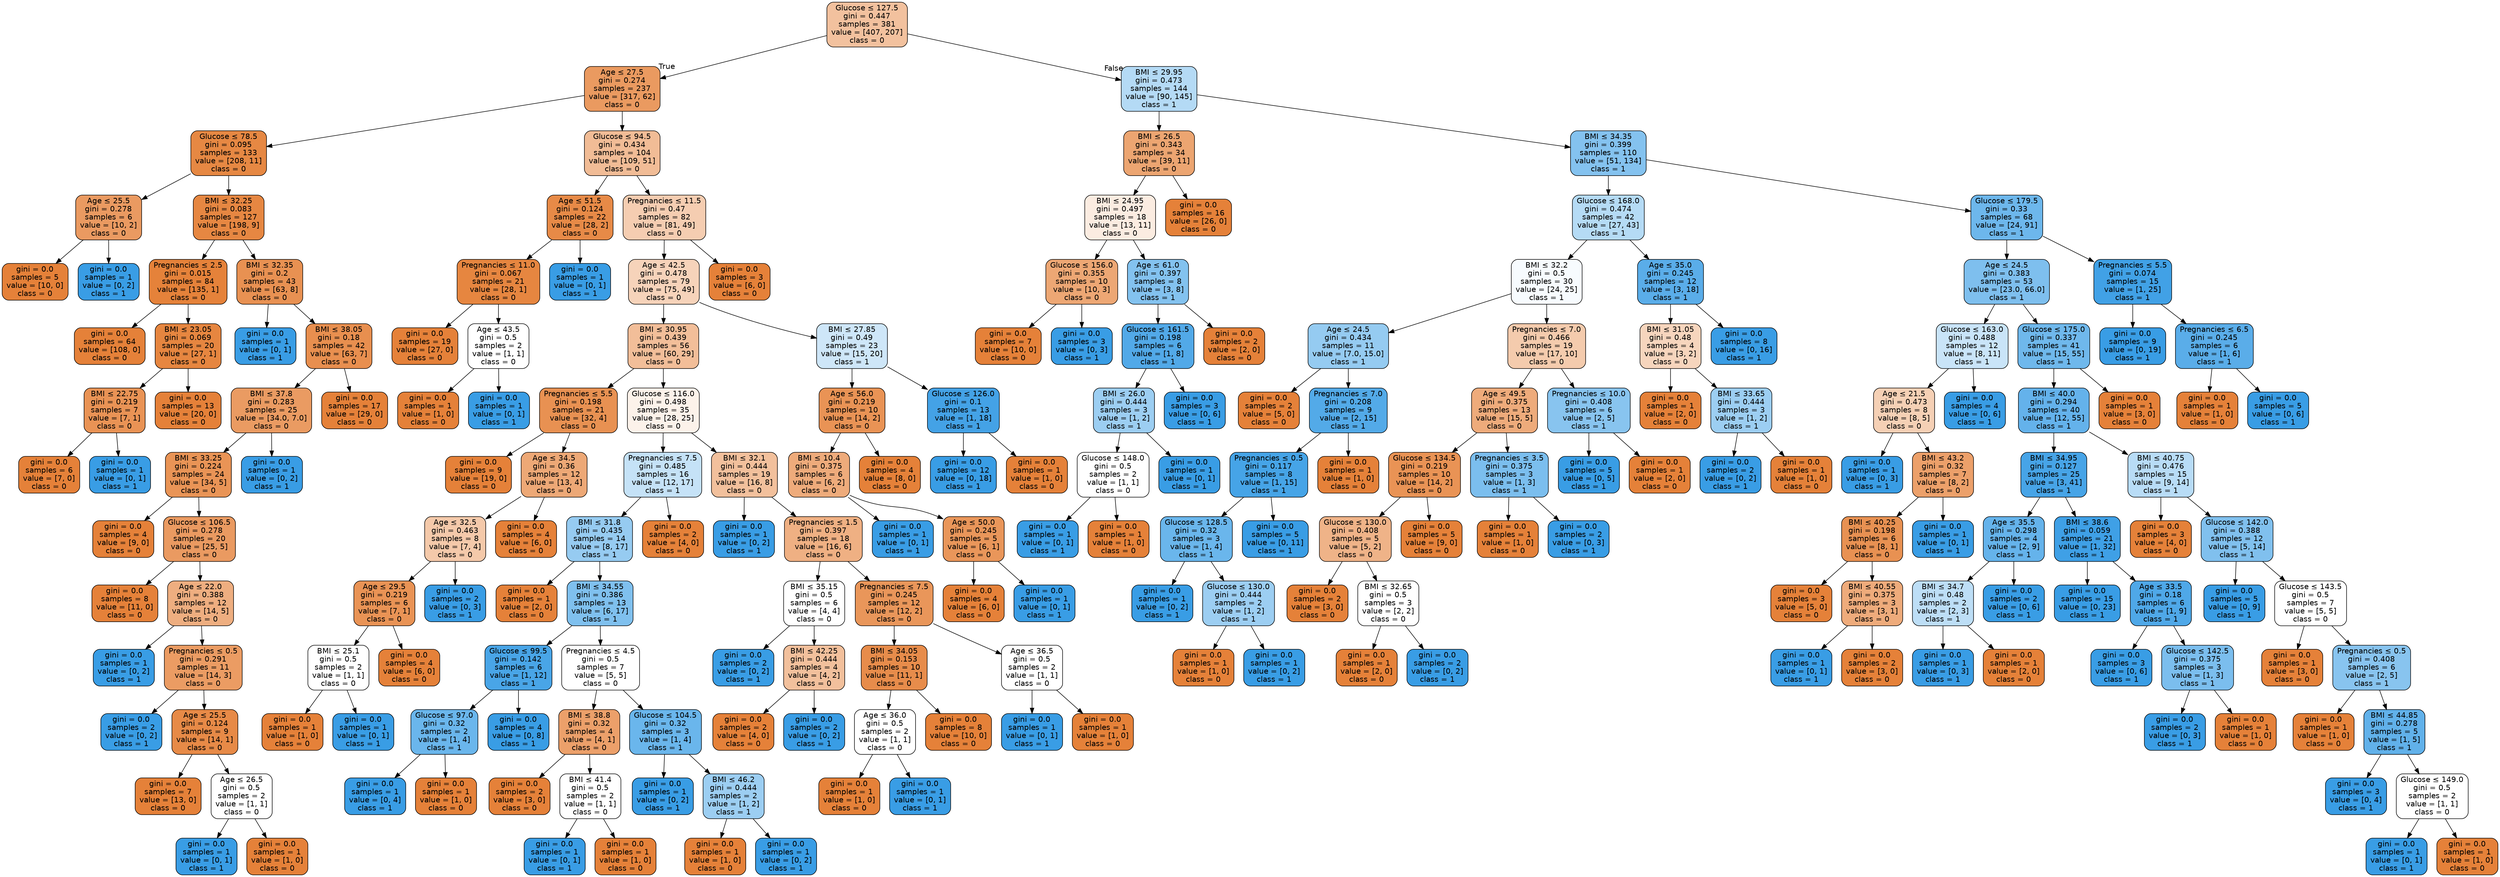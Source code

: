 digraph Tree {
node [shape=box, style="filled, rounded", color="black", fontname="helvetica"] ;
edge [fontname="helvetica"] ;
0 [label=<Glucose &le; 127.5<br/>gini = 0.447<br/>samples = 381<br/>value = [407, 207]<br/>class = 0>, fillcolor="#f2c19e"] ;
1 [label=<Age &le; 27.5<br/>gini = 0.274<br/>samples = 237<br/>value = [317, 62]<br/>class = 0>, fillcolor="#ea9a60"] ;
0 -> 1 [labeldistance=2.5, labelangle=45, headlabel="True"] ;
2 [label=<Glucose &le; 78.5<br/>gini = 0.095<br/>samples = 133<br/>value = [208, 11]<br/>class = 0>, fillcolor="#e68843"] ;
1 -> 2 ;
3 [label=<Age &le; 25.5<br/>gini = 0.278<br/>samples = 6<br/>value = [10, 2]<br/>class = 0>, fillcolor="#ea9a61"] ;
2 -> 3 ;
4 [label=<gini = 0.0<br/>samples = 5<br/>value = [10, 0]<br/>class = 0>, fillcolor="#e58139"] ;
3 -> 4 ;
5 [label=<gini = 0.0<br/>samples = 1<br/>value = [0, 2]<br/>class = 1>, fillcolor="#399de5"] ;
3 -> 5 ;
6 [label=<BMI &le; 32.25<br/>gini = 0.083<br/>samples = 127<br/>value = [198, 9]<br/>class = 0>, fillcolor="#e68742"] ;
2 -> 6 ;
7 [label=<Pregnancies &le; 2.5<br/>gini = 0.015<br/>samples = 84<br/>value = [135, 1]<br/>class = 0>, fillcolor="#e5823a"] ;
6 -> 7 ;
8 [label=<gini = 0.0<br/>samples = 64<br/>value = [108, 0]<br/>class = 0>, fillcolor="#e58139"] ;
7 -> 8 ;
9 [label=<BMI &le; 23.05<br/>gini = 0.069<br/>samples = 20<br/>value = [27, 1]<br/>class = 0>, fillcolor="#e68640"] ;
7 -> 9 ;
10 [label=<BMI &le; 22.75<br/>gini = 0.219<br/>samples = 7<br/>value = [7, 1]<br/>class = 0>, fillcolor="#e99355"] ;
9 -> 10 ;
11 [label=<gini = 0.0<br/>samples = 6<br/>value = [7, 0]<br/>class = 0>, fillcolor="#e58139"] ;
10 -> 11 ;
12 [label=<gini = 0.0<br/>samples = 1<br/>value = [0, 1]<br/>class = 1>, fillcolor="#399de5"] ;
10 -> 12 ;
13 [label=<gini = 0.0<br/>samples = 13<br/>value = [20, 0]<br/>class = 0>, fillcolor="#e58139"] ;
9 -> 13 ;
14 [label=<BMI &le; 32.35<br/>gini = 0.2<br/>samples = 43<br/>value = [63, 8]<br/>class = 0>, fillcolor="#e89152"] ;
6 -> 14 ;
15 [label=<gini = 0.0<br/>samples = 1<br/>value = [0, 1]<br/>class = 1>, fillcolor="#399de5"] ;
14 -> 15 ;
16 [label=<BMI &le; 38.05<br/>gini = 0.18<br/>samples = 42<br/>value = [63, 7]<br/>class = 0>, fillcolor="#e88f4f"] ;
14 -> 16 ;
17 [label=<BMI &le; 37.8<br/>gini = 0.283<br/>samples = 25<br/>value = [34.0, 7.0]<br/>class = 0>, fillcolor="#ea9b62"] ;
16 -> 17 ;
18 [label=<BMI &le; 33.25<br/>gini = 0.224<br/>samples = 24<br/>value = [34, 5]<br/>class = 0>, fillcolor="#e99456"] ;
17 -> 18 ;
19 [label=<gini = 0.0<br/>samples = 4<br/>value = [9, 0]<br/>class = 0>, fillcolor="#e58139"] ;
18 -> 19 ;
20 [label=<Glucose &le; 106.5<br/>gini = 0.278<br/>samples = 20<br/>value = [25, 5]<br/>class = 0>, fillcolor="#ea9a61"] ;
18 -> 20 ;
21 [label=<gini = 0.0<br/>samples = 8<br/>value = [11, 0]<br/>class = 0>, fillcolor="#e58139"] ;
20 -> 21 ;
22 [label=<Age &le; 22.0<br/>gini = 0.388<br/>samples = 12<br/>value = [14, 5]<br/>class = 0>, fillcolor="#eeae80"] ;
20 -> 22 ;
23 [label=<gini = 0.0<br/>samples = 1<br/>value = [0, 2]<br/>class = 1>, fillcolor="#399de5"] ;
22 -> 23 ;
24 [label=<Pregnancies &le; 0.5<br/>gini = 0.291<br/>samples = 11<br/>value = [14, 3]<br/>class = 0>, fillcolor="#eb9c63"] ;
22 -> 24 ;
25 [label=<gini = 0.0<br/>samples = 2<br/>value = [0, 2]<br/>class = 1>, fillcolor="#399de5"] ;
24 -> 25 ;
26 [label=<Age &le; 25.5<br/>gini = 0.124<br/>samples = 9<br/>value = [14, 1]<br/>class = 0>, fillcolor="#e78a47"] ;
24 -> 26 ;
27 [label=<gini = 0.0<br/>samples = 7<br/>value = [13, 0]<br/>class = 0>, fillcolor="#e58139"] ;
26 -> 27 ;
28 [label=<Age &le; 26.5<br/>gini = 0.5<br/>samples = 2<br/>value = [1, 1]<br/>class = 0>, fillcolor="#ffffff"] ;
26 -> 28 ;
29 [label=<gini = 0.0<br/>samples = 1<br/>value = [0, 1]<br/>class = 1>, fillcolor="#399de5"] ;
28 -> 29 ;
30 [label=<gini = 0.0<br/>samples = 1<br/>value = [1, 0]<br/>class = 0>, fillcolor="#e58139"] ;
28 -> 30 ;
31 [label=<gini = 0.0<br/>samples = 1<br/>value = [0, 2]<br/>class = 1>, fillcolor="#399de5"] ;
17 -> 31 ;
32 [label=<gini = 0.0<br/>samples = 17<br/>value = [29, 0]<br/>class = 0>, fillcolor="#e58139"] ;
16 -> 32 ;
33 [label=<Glucose &le; 94.5<br/>gini = 0.434<br/>samples = 104<br/>value = [109, 51]<br/>class = 0>, fillcolor="#f1bc96"] ;
1 -> 33 ;
34 [label=<Age &le; 51.5<br/>gini = 0.124<br/>samples = 22<br/>value = [28, 2]<br/>class = 0>, fillcolor="#e78a47"] ;
33 -> 34 ;
35 [label=<Pregnancies &le; 11.0<br/>gini = 0.067<br/>samples = 21<br/>value = [28, 1]<br/>class = 0>, fillcolor="#e68640"] ;
34 -> 35 ;
36 [label=<gini = 0.0<br/>samples = 19<br/>value = [27, 0]<br/>class = 0>, fillcolor="#e58139"] ;
35 -> 36 ;
37 [label=<Age &le; 43.5<br/>gini = 0.5<br/>samples = 2<br/>value = [1, 1]<br/>class = 0>, fillcolor="#ffffff"] ;
35 -> 37 ;
38 [label=<gini = 0.0<br/>samples = 1<br/>value = [1, 0]<br/>class = 0>, fillcolor="#e58139"] ;
37 -> 38 ;
39 [label=<gini = 0.0<br/>samples = 1<br/>value = [0, 1]<br/>class = 1>, fillcolor="#399de5"] ;
37 -> 39 ;
40 [label=<gini = 0.0<br/>samples = 1<br/>value = [0, 1]<br/>class = 1>, fillcolor="#399de5"] ;
34 -> 40 ;
41 [label=<Pregnancies &le; 11.5<br/>gini = 0.47<br/>samples = 82<br/>value = [81, 49]<br/>class = 0>, fillcolor="#f5cdb1"] ;
33 -> 41 ;
42 [label=<Age &le; 42.5<br/>gini = 0.478<br/>samples = 79<br/>value = [75, 49]<br/>class = 0>, fillcolor="#f6d3ba"] ;
41 -> 42 ;
43 [label=<BMI &le; 30.95<br/>gini = 0.439<br/>samples = 56<br/>value = [60, 29]<br/>class = 0>, fillcolor="#f2be99"] ;
42 -> 43 ;
44 [label=<Pregnancies &le; 5.5<br/>gini = 0.198<br/>samples = 21<br/>value = [32, 4]<br/>class = 0>, fillcolor="#e89152"] ;
43 -> 44 ;
45 [label=<gini = 0.0<br/>samples = 9<br/>value = [19, 0]<br/>class = 0>, fillcolor="#e58139"] ;
44 -> 45 ;
46 [label=<Age &le; 34.5<br/>gini = 0.36<br/>samples = 12<br/>value = [13, 4]<br/>class = 0>, fillcolor="#eda876"] ;
44 -> 46 ;
47 [label=<Age &le; 32.5<br/>gini = 0.463<br/>samples = 8<br/>value = [7, 4]<br/>class = 0>, fillcolor="#f4c9aa"] ;
46 -> 47 ;
48 [label=<Age &le; 29.5<br/>gini = 0.219<br/>samples = 6<br/>value = [7, 1]<br/>class = 0>, fillcolor="#e99355"] ;
47 -> 48 ;
49 [label=<BMI &le; 25.1<br/>gini = 0.5<br/>samples = 2<br/>value = [1, 1]<br/>class = 0>, fillcolor="#ffffff"] ;
48 -> 49 ;
50 [label=<gini = 0.0<br/>samples = 1<br/>value = [1, 0]<br/>class = 0>, fillcolor="#e58139"] ;
49 -> 50 ;
51 [label=<gini = 0.0<br/>samples = 1<br/>value = [0, 1]<br/>class = 1>, fillcolor="#399de5"] ;
49 -> 51 ;
52 [label=<gini = 0.0<br/>samples = 4<br/>value = [6, 0]<br/>class = 0>, fillcolor="#e58139"] ;
48 -> 52 ;
53 [label=<gini = 0.0<br/>samples = 2<br/>value = [0, 3]<br/>class = 1>, fillcolor="#399de5"] ;
47 -> 53 ;
54 [label=<gini = 0.0<br/>samples = 4<br/>value = [6, 0]<br/>class = 0>, fillcolor="#e58139"] ;
46 -> 54 ;
55 [label=<Glucose &le; 116.0<br/>gini = 0.498<br/>samples = 35<br/>value = [28, 25]<br/>class = 0>, fillcolor="#fcf2ea"] ;
43 -> 55 ;
56 [label=<Pregnancies &le; 7.5<br/>gini = 0.485<br/>samples = 16<br/>value = [12, 17]<br/>class = 1>, fillcolor="#c5e2f7"] ;
55 -> 56 ;
57 [label=<BMI &le; 31.8<br/>gini = 0.435<br/>samples = 14<br/>value = [8, 17]<br/>class = 1>, fillcolor="#96cbf1"] ;
56 -> 57 ;
58 [label=<gini = 0.0<br/>samples = 1<br/>value = [2, 0]<br/>class = 0>, fillcolor="#e58139"] ;
57 -> 58 ;
59 [label=<BMI &le; 34.55<br/>gini = 0.386<br/>samples = 13<br/>value = [6, 17]<br/>class = 1>, fillcolor="#7fc0ee"] ;
57 -> 59 ;
60 [label=<Glucose &le; 99.5<br/>gini = 0.142<br/>samples = 6<br/>value = [1, 12]<br/>class = 1>, fillcolor="#49a5e7"] ;
59 -> 60 ;
61 [label=<Glucose &le; 97.0<br/>gini = 0.32<br/>samples = 2<br/>value = [1, 4]<br/>class = 1>, fillcolor="#6ab6ec"] ;
60 -> 61 ;
62 [label=<gini = 0.0<br/>samples = 1<br/>value = [0, 4]<br/>class = 1>, fillcolor="#399de5"] ;
61 -> 62 ;
63 [label=<gini = 0.0<br/>samples = 1<br/>value = [1, 0]<br/>class = 0>, fillcolor="#e58139"] ;
61 -> 63 ;
64 [label=<gini = 0.0<br/>samples = 4<br/>value = [0, 8]<br/>class = 1>, fillcolor="#399de5"] ;
60 -> 64 ;
65 [label=<Pregnancies &le; 4.5<br/>gini = 0.5<br/>samples = 7<br/>value = [5, 5]<br/>class = 0>, fillcolor="#ffffff"] ;
59 -> 65 ;
66 [label=<BMI &le; 38.8<br/>gini = 0.32<br/>samples = 4<br/>value = [4, 1]<br/>class = 0>, fillcolor="#eca06a"] ;
65 -> 66 ;
67 [label=<gini = 0.0<br/>samples = 2<br/>value = [3, 0]<br/>class = 0>, fillcolor="#e58139"] ;
66 -> 67 ;
68 [label=<BMI &le; 41.4<br/>gini = 0.5<br/>samples = 2<br/>value = [1, 1]<br/>class = 0>, fillcolor="#ffffff"] ;
66 -> 68 ;
69 [label=<gini = 0.0<br/>samples = 1<br/>value = [0, 1]<br/>class = 1>, fillcolor="#399de5"] ;
68 -> 69 ;
70 [label=<gini = 0.0<br/>samples = 1<br/>value = [1, 0]<br/>class = 0>, fillcolor="#e58139"] ;
68 -> 70 ;
71 [label=<Glucose &le; 104.5<br/>gini = 0.32<br/>samples = 3<br/>value = [1, 4]<br/>class = 1>, fillcolor="#6ab6ec"] ;
65 -> 71 ;
72 [label=<gini = 0.0<br/>samples = 1<br/>value = [0, 2]<br/>class = 1>, fillcolor="#399de5"] ;
71 -> 72 ;
73 [label=<BMI &le; 46.2<br/>gini = 0.444<br/>samples = 2<br/>value = [1, 2]<br/>class = 1>, fillcolor="#9ccef2"] ;
71 -> 73 ;
74 [label=<gini = 0.0<br/>samples = 1<br/>value = [1, 0]<br/>class = 0>, fillcolor="#e58139"] ;
73 -> 74 ;
75 [label=<gini = 0.0<br/>samples = 1<br/>value = [0, 2]<br/>class = 1>, fillcolor="#399de5"] ;
73 -> 75 ;
76 [label=<gini = 0.0<br/>samples = 2<br/>value = [4, 0]<br/>class = 0>, fillcolor="#e58139"] ;
56 -> 76 ;
77 [label=<BMI &le; 32.1<br/>gini = 0.444<br/>samples = 19<br/>value = [16, 8]<br/>class = 0>, fillcolor="#f2c09c"] ;
55 -> 77 ;
78 [label=<gini = 0.0<br/>samples = 1<br/>value = [0, 2]<br/>class = 1>, fillcolor="#399de5"] ;
77 -> 78 ;
79 [label=<Pregnancies &le; 1.5<br/>gini = 0.397<br/>samples = 18<br/>value = [16, 6]<br/>class = 0>, fillcolor="#efb083"] ;
77 -> 79 ;
80 [label=<BMI &le; 35.15<br/>gini = 0.5<br/>samples = 6<br/>value = [4, 4]<br/>class = 0>, fillcolor="#ffffff"] ;
79 -> 80 ;
81 [label=<gini = 0.0<br/>samples = 2<br/>value = [0, 2]<br/>class = 1>, fillcolor="#399de5"] ;
80 -> 81 ;
82 [label=<BMI &le; 42.25<br/>gini = 0.444<br/>samples = 4<br/>value = [4, 2]<br/>class = 0>, fillcolor="#f2c09c"] ;
80 -> 82 ;
83 [label=<gini = 0.0<br/>samples = 2<br/>value = [4, 0]<br/>class = 0>, fillcolor="#e58139"] ;
82 -> 83 ;
84 [label=<gini = 0.0<br/>samples = 2<br/>value = [0, 2]<br/>class = 1>, fillcolor="#399de5"] ;
82 -> 84 ;
85 [label=<Pregnancies &le; 7.5<br/>gini = 0.245<br/>samples = 12<br/>value = [12, 2]<br/>class = 0>, fillcolor="#e9965a"] ;
79 -> 85 ;
86 [label=<BMI &le; 34.05<br/>gini = 0.153<br/>samples = 10<br/>value = [11, 1]<br/>class = 0>, fillcolor="#e78c4b"] ;
85 -> 86 ;
87 [label=<Age &le; 36.0<br/>gini = 0.5<br/>samples = 2<br/>value = [1, 1]<br/>class = 0>, fillcolor="#ffffff"] ;
86 -> 87 ;
88 [label=<gini = 0.0<br/>samples = 1<br/>value = [1, 0]<br/>class = 0>, fillcolor="#e58139"] ;
87 -> 88 ;
89 [label=<gini = 0.0<br/>samples = 1<br/>value = [0, 1]<br/>class = 1>, fillcolor="#399de5"] ;
87 -> 89 ;
90 [label=<gini = 0.0<br/>samples = 8<br/>value = [10, 0]<br/>class = 0>, fillcolor="#e58139"] ;
86 -> 90 ;
91 [label=<Age &le; 36.5<br/>gini = 0.5<br/>samples = 2<br/>value = [1, 1]<br/>class = 0>, fillcolor="#ffffff"] ;
85 -> 91 ;
92 [label=<gini = 0.0<br/>samples = 1<br/>value = [0, 1]<br/>class = 1>, fillcolor="#399de5"] ;
91 -> 92 ;
93 [label=<gini = 0.0<br/>samples = 1<br/>value = [1, 0]<br/>class = 0>, fillcolor="#e58139"] ;
91 -> 93 ;
94 [label=<BMI &le; 27.85<br/>gini = 0.49<br/>samples = 23<br/>value = [15, 20]<br/>class = 1>, fillcolor="#cee6f8"] ;
42 -> 94 ;
95 [label=<Age &le; 56.0<br/>gini = 0.219<br/>samples = 10<br/>value = [14, 2]<br/>class = 0>, fillcolor="#e99355"] ;
94 -> 95 ;
96 [label=<BMI &le; 10.4<br/>gini = 0.375<br/>samples = 6<br/>value = [6, 2]<br/>class = 0>, fillcolor="#eeab7b"] ;
95 -> 96 ;
97 [label=<gini = 0.0<br/>samples = 1<br/>value = [0, 1]<br/>class = 1>, fillcolor="#399de5"] ;
96 -> 97 ;
98 [label=<Age &le; 50.0<br/>gini = 0.245<br/>samples = 5<br/>value = [6, 1]<br/>class = 0>, fillcolor="#e9965a"] ;
96 -> 98 ;
99 [label=<gini = 0.0<br/>samples = 4<br/>value = [6, 0]<br/>class = 0>, fillcolor="#e58139"] ;
98 -> 99 ;
100 [label=<gini = 0.0<br/>samples = 1<br/>value = [0, 1]<br/>class = 1>, fillcolor="#399de5"] ;
98 -> 100 ;
101 [label=<gini = 0.0<br/>samples = 4<br/>value = [8, 0]<br/>class = 0>, fillcolor="#e58139"] ;
95 -> 101 ;
102 [label=<Glucose &le; 126.0<br/>gini = 0.1<br/>samples = 13<br/>value = [1, 18]<br/>class = 1>, fillcolor="#44a2e6"] ;
94 -> 102 ;
103 [label=<gini = 0.0<br/>samples = 12<br/>value = [0, 18]<br/>class = 1>, fillcolor="#399de5"] ;
102 -> 103 ;
104 [label=<gini = 0.0<br/>samples = 1<br/>value = [1, 0]<br/>class = 0>, fillcolor="#e58139"] ;
102 -> 104 ;
105 [label=<gini = 0.0<br/>samples = 3<br/>value = [6, 0]<br/>class = 0>, fillcolor="#e58139"] ;
41 -> 105 ;
106 [label=<BMI &le; 29.95<br/>gini = 0.473<br/>samples = 144<br/>value = [90, 145]<br/>class = 1>, fillcolor="#b4daf5"] ;
0 -> 106 [labeldistance=2.5, labelangle=-45, headlabel="False"] ;
107 [label=<BMI &le; 26.5<br/>gini = 0.343<br/>samples = 34<br/>value = [39, 11]<br/>class = 0>, fillcolor="#eca571"] ;
106 -> 107 ;
108 [label=<BMI &le; 24.95<br/>gini = 0.497<br/>samples = 18<br/>value = [13, 11]<br/>class = 0>, fillcolor="#fbece1"] ;
107 -> 108 ;
109 [label=<Glucose &le; 156.0<br/>gini = 0.355<br/>samples = 10<br/>value = [10, 3]<br/>class = 0>, fillcolor="#eda774"] ;
108 -> 109 ;
110 [label=<gini = 0.0<br/>samples = 7<br/>value = [10, 0]<br/>class = 0>, fillcolor="#e58139"] ;
109 -> 110 ;
111 [label=<gini = 0.0<br/>samples = 3<br/>value = [0, 3]<br/>class = 1>, fillcolor="#399de5"] ;
109 -> 111 ;
112 [label=<Age &le; 61.0<br/>gini = 0.397<br/>samples = 8<br/>value = [3, 8]<br/>class = 1>, fillcolor="#83c2ef"] ;
108 -> 112 ;
113 [label=<Glucose &le; 161.5<br/>gini = 0.198<br/>samples = 6<br/>value = [1, 8]<br/>class = 1>, fillcolor="#52a9e8"] ;
112 -> 113 ;
114 [label=<BMI &le; 26.0<br/>gini = 0.444<br/>samples = 3<br/>value = [1, 2]<br/>class = 1>, fillcolor="#9ccef2"] ;
113 -> 114 ;
115 [label=<Glucose &le; 148.0<br/>gini = 0.5<br/>samples = 2<br/>value = [1, 1]<br/>class = 0>, fillcolor="#ffffff"] ;
114 -> 115 ;
116 [label=<gini = 0.0<br/>samples = 1<br/>value = [0, 1]<br/>class = 1>, fillcolor="#399de5"] ;
115 -> 116 ;
117 [label=<gini = 0.0<br/>samples = 1<br/>value = [1, 0]<br/>class = 0>, fillcolor="#e58139"] ;
115 -> 117 ;
118 [label=<gini = 0.0<br/>samples = 1<br/>value = [0, 1]<br/>class = 1>, fillcolor="#399de5"] ;
114 -> 118 ;
119 [label=<gini = 0.0<br/>samples = 3<br/>value = [0, 6]<br/>class = 1>, fillcolor="#399de5"] ;
113 -> 119 ;
120 [label=<gini = 0.0<br/>samples = 2<br/>value = [2, 0]<br/>class = 0>, fillcolor="#e58139"] ;
112 -> 120 ;
121 [label=<gini = 0.0<br/>samples = 16<br/>value = [26, 0]<br/>class = 0>, fillcolor="#e58139"] ;
107 -> 121 ;
122 [label=<BMI &le; 34.35<br/>gini = 0.399<br/>samples = 110<br/>value = [51, 134]<br/>class = 1>, fillcolor="#84c2ef"] ;
106 -> 122 ;
123 [label=<Glucose &le; 168.0<br/>gini = 0.474<br/>samples = 42<br/>value = [27, 43]<br/>class = 1>, fillcolor="#b5dbf5"] ;
122 -> 123 ;
124 [label=<BMI &le; 32.2<br/>gini = 0.5<br/>samples = 30<br/>value = [24, 25]<br/>class = 1>, fillcolor="#f7fbfe"] ;
123 -> 124 ;
125 [label=<Age &le; 24.5<br/>gini = 0.434<br/>samples = 11<br/>value = [7.0, 15.0]<br/>class = 1>, fillcolor="#95cbf1"] ;
124 -> 125 ;
126 [label=<gini = 0.0<br/>samples = 2<br/>value = [5, 0]<br/>class = 0>, fillcolor="#e58139"] ;
125 -> 126 ;
127 [label=<Pregnancies &le; 7.0<br/>gini = 0.208<br/>samples = 9<br/>value = [2, 15]<br/>class = 1>, fillcolor="#53aae8"] ;
125 -> 127 ;
128 [label=<Pregnancies &le; 0.5<br/>gini = 0.117<br/>samples = 8<br/>value = [1, 15]<br/>class = 1>, fillcolor="#46a4e7"] ;
127 -> 128 ;
129 [label=<Glucose &le; 128.5<br/>gini = 0.32<br/>samples = 3<br/>value = [1, 4]<br/>class = 1>, fillcolor="#6ab6ec"] ;
128 -> 129 ;
130 [label=<gini = 0.0<br/>samples = 1<br/>value = [0, 2]<br/>class = 1>, fillcolor="#399de5"] ;
129 -> 130 ;
131 [label=<Glucose &le; 130.0<br/>gini = 0.444<br/>samples = 2<br/>value = [1, 2]<br/>class = 1>, fillcolor="#9ccef2"] ;
129 -> 131 ;
132 [label=<gini = 0.0<br/>samples = 1<br/>value = [1, 0]<br/>class = 0>, fillcolor="#e58139"] ;
131 -> 132 ;
133 [label=<gini = 0.0<br/>samples = 1<br/>value = [0, 2]<br/>class = 1>, fillcolor="#399de5"] ;
131 -> 133 ;
134 [label=<gini = 0.0<br/>samples = 5<br/>value = [0, 11]<br/>class = 1>, fillcolor="#399de5"] ;
128 -> 134 ;
135 [label=<gini = 0.0<br/>samples = 1<br/>value = [1, 0]<br/>class = 0>, fillcolor="#e58139"] ;
127 -> 135 ;
136 [label=<Pregnancies &le; 7.0<br/>gini = 0.466<br/>samples = 19<br/>value = [17, 10]<br/>class = 0>, fillcolor="#f4cbad"] ;
124 -> 136 ;
137 [label=<Age &le; 49.5<br/>gini = 0.375<br/>samples = 13<br/>value = [15, 5]<br/>class = 0>, fillcolor="#eeab7b"] ;
136 -> 137 ;
138 [label=<Glucose &le; 134.5<br/>gini = 0.219<br/>samples = 10<br/>value = [14, 2]<br/>class = 0>, fillcolor="#e99355"] ;
137 -> 138 ;
139 [label=<Glucose &le; 130.0<br/>gini = 0.408<br/>samples = 5<br/>value = [5, 2]<br/>class = 0>, fillcolor="#efb388"] ;
138 -> 139 ;
140 [label=<gini = 0.0<br/>samples = 2<br/>value = [3, 0]<br/>class = 0>, fillcolor="#e58139"] ;
139 -> 140 ;
141 [label=<BMI &le; 32.65<br/>gini = 0.5<br/>samples = 3<br/>value = [2, 2]<br/>class = 0>, fillcolor="#ffffff"] ;
139 -> 141 ;
142 [label=<gini = 0.0<br/>samples = 1<br/>value = [2, 0]<br/>class = 0>, fillcolor="#e58139"] ;
141 -> 142 ;
143 [label=<gini = 0.0<br/>samples = 2<br/>value = [0, 2]<br/>class = 1>, fillcolor="#399de5"] ;
141 -> 143 ;
144 [label=<gini = 0.0<br/>samples = 5<br/>value = [9, 0]<br/>class = 0>, fillcolor="#e58139"] ;
138 -> 144 ;
145 [label=<Pregnancies &le; 3.5<br/>gini = 0.375<br/>samples = 3<br/>value = [1, 3]<br/>class = 1>, fillcolor="#7bbeee"] ;
137 -> 145 ;
146 [label=<gini = 0.0<br/>samples = 1<br/>value = [1, 0]<br/>class = 0>, fillcolor="#e58139"] ;
145 -> 146 ;
147 [label=<gini = 0.0<br/>samples = 2<br/>value = [0, 3]<br/>class = 1>, fillcolor="#399de5"] ;
145 -> 147 ;
148 [label=<Pregnancies &le; 10.0<br/>gini = 0.408<br/>samples = 6<br/>value = [2, 5]<br/>class = 1>, fillcolor="#88c4ef"] ;
136 -> 148 ;
149 [label=<gini = 0.0<br/>samples = 5<br/>value = [0, 5]<br/>class = 1>, fillcolor="#399de5"] ;
148 -> 149 ;
150 [label=<gini = 0.0<br/>samples = 1<br/>value = [2, 0]<br/>class = 0>, fillcolor="#e58139"] ;
148 -> 150 ;
151 [label=<Age &le; 35.0<br/>gini = 0.245<br/>samples = 12<br/>value = [3, 18]<br/>class = 1>, fillcolor="#5aade9"] ;
123 -> 151 ;
152 [label=<BMI &le; 31.05<br/>gini = 0.48<br/>samples = 4<br/>value = [3, 2]<br/>class = 0>, fillcolor="#f6d5bd"] ;
151 -> 152 ;
153 [label=<gini = 0.0<br/>samples = 1<br/>value = [2, 0]<br/>class = 0>, fillcolor="#e58139"] ;
152 -> 153 ;
154 [label=<BMI &le; 33.65<br/>gini = 0.444<br/>samples = 3<br/>value = [1, 2]<br/>class = 1>, fillcolor="#9ccef2"] ;
152 -> 154 ;
155 [label=<gini = 0.0<br/>samples = 2<br/>value = [0, 2]<br/>class = 1>, fillcolor="#399de5"] ;
154 -> 155 ;
156 [label=<gini = 0.0<br/>samples = 1<br/>value = [1, 0]<br/>class = 0>, fillcolor="#e58139"] ;
154 -> 156 ;
157 [label=<gini = 0.0<br/>samples = 8<br/>value = [0, 16]<br/>class = 1>, fillcolor="#399de5"] ;
151 -> 157 ;
158 [label=<Glucose &le; 179.5<br/>gini = 0.33<br/>samples = 68<br/>value = [24, 91]<br/>class = 1>, fillcolor="#6db7ec"] ;
122 -> 158 ;
159 [label=<Age &le; 24.5<br/>gini = 0.383<br/>samples = 53<br/>value = [23.0, 66.0]<br/>class = 1>, fillcolor="#7ebfee"] ;
158 -> 159 ;
160 [label=<Glucose &le; 163.0<br/>gini = 0.488<br/>samples = 12<br/>value = [8, 11]<br/>class = 1>, fillcolor="#c9e4f8"] ;
159 -> 160 ;
161 [label=<Age &le; 21.5<br/>gini = 0.473<br/>samples = 8<br/>value = [8, 5]<br/>class = 0>, fillcolor="#f5d0b5"] ;
160 -> 161 ;
162 [label=<gini = 0.0<br/>samples = 1<br/>value = [0, 3]<br/>class = 1>, fillcolor="#399de5"] ;
161 -> 162 ;
163 [label=<BMI &le; 43.2<br/>gini = 0.32<br/>samples = 7<br/>value = [8, 2]<br/>class = 0>, fillcolor="#eca06a"] ;
161 -> 163 ;
164 [label=<BMI &le; 40.25<br/>gini = 0.198<br/>samples = 6<br/>value = [8, 1]<br/>class = 0>, fillcolor="#e89152"] ;
163 -> 164 ;
165 [label=<gini = 0.0<br/>samples = 3<br/>value = [5, 0]<br/>class = 0>, fillcolor="#e58139"] ;
164 -> 165 ;
166 [label=<BMI &le; 40.55<br/>gini = 0.375<br/>samples = 3<br/>value = [3, 1]<br/>class = 0>, fillcolor="#eeab7b"] ;
164 -> 166 ;
167 [label=<gini = 0.0<br/>samples = 1<br/>value = [0, 1]<br/>class = 1>, fillcolor="#399de5"] ;
166 -> 167 ;
168 [label=<gini = 0.0<br/>samples = 2<br/>value = [3, 0]<br/>class = 0>, fillcolor="#e58139"] ;
166 -> 168 ;
169 [label=<gini = 0.0<br/>samples = 1<br/>value = [0, 1]<br/>class = 1>, fillcolor="#399de5"] ;
163 -> 169 ;
170 [label=<gini = 0.0<br/>samples = 4<br/>value = [0, 6]<br/>class = 1>, fillcolor="#399de5"] ;
160 -> 170 ;
171 [label=<Glucose &le; 175.0<br/>gini = 0.337<br/>samples = 41<br/>value = [15, 55]<br/>class = 1>, fillcolor="#6fb8ec"] ;
159 -> 171 ;
172 [label=<BMI &le; 40.0<br/>gini = 0.294<br/>samples = 40<br/>value = [12, 55]<br/>class = 1>, fillcolor="#64b2eb"] ;
171 -> 172 ;
173 [label=<BMI &le; 34.95<br/>gini = 0.127<br/>samples = 25<br/>value = [3, 41]<br/>class = 1>, fillcolor="#47a4e7"] ;
172 -> 173 ;
174 [label=<Age &le; 35.5<br/>gini = 0.298<br/>samples = 4<br/>value = [2, 9]<br/>class = 1>, fillcolor="#65b3eb"] ;
173 -> 174 ;
175 [label=<BMI &le; 34.7<br/>gini = 0.48<br/>samples = 2<br/>value = [2, 3]<br/>class = 1>, fillcolor="#bddef6"] ;
174 -> 175 ;
176 [label=<gini = 0.0<br/>samples = 1<br/>value = [0, 3]<br/>class = 1>, fillcolor="#399de5"] ;
175 -> 176 ;
177 [label=<gini = 0.0<br/>samples = 1<br/>value = [2, 0]<br/>class = 0>, fillcolor="#e58139"] ;
175 -> 177 ;
178 [label=<gini = 0.0<br/>samples = 2<br/>value = [0, 6]<br/>class = 1>, fillcolor="#399de5"] ;
174 -> 178 ;
179 [label=<BMI &le; 38.6<br/>gini = 0.059<br/>samples = 21<br/>value = [1, 32]<br/>class = 1>, fillcolor="#3fa0e6"] ;
173 -> 179 ;
180 [label=<gini = 0.0<br/>samples = 15<br/>value = [0, 23]<br/>class = 1>, fillcolor="#399de5"] ;
179 -> 180 ;
181 [label=<Age &le; 33.5<br/>gini = 0.18<br/>samples = 6<br/>value = [1, 9]<br/>class = 1>, fillcolor="#4fa8e8"] ;
179 -> 181 ;
182 [label=<gini = 0.0<br/>samples = 3<br/>value = [0, 6]<br/>class = 1>, fillcolor="#399de5"] ;
181 -> 182 ;
183 [label=<Glucose &le; 142.5<br/>gini = 0.375<br/>samples = 3<br/>value = [1, 3]<br/>class = 1>, fillcolor="#7bbeee"] ;
181 -> 183 ;
184 [label=<gini = 0.0<br/>samples = 2<br/>value = [0, 3]<br/>class = 1>, fillcolor="#399de5"] ;
183 -> 184 ;
185 [label=<gini = 0.0<br/>samples = 1<br/>value = [1, 0]<br/>class = 0>, fillcolor="#e58139"] ;
183 -> 185 ;
186 [label=<BMI &le; 40.75<br/>gini = 0.476<br/>samples = 15<br/>value = [9, 14]<br/>class = 1>, fillcolor="#b8dcf6"] ;
172 -> 186 ;
187 [label=<gini = 0.0<br/>samples = 3<br/>value = [4, 0]<br/>class = 0>, fillcolor="#e58139"] ;
186 -> 187 ;
188 [label=<Glucose &le; 142.0<br/>gini = 0.388<br/>samples = 12<br/>value = [5, 14]<br/>class = 1>, fillcolor="#80c0ee"] ;
186 -> 188 ;
189 [label=<gini = 0.0<br/>samples = 5<br/>value = [0, 9]<br/>class = 1>, fillcolor="#399de5"] ;
188 -> 189 ;
190 [label=<Glucose &le; 143.5<br/>gini = 0.5<br/>samples = 7<br/>value = [5, 5]<br/>class = 0>, fillcolor="#ffffff"] ;
188 -> 190 ;
191 [label=<gini = 0.0<br/>samples = 1<br/>value = [3, 0]<br/>class = 0>, fillcolor="#e58139"] ;
190 -> 191 ;
192 [label=<Pregnancies &le; 0.5<br/>gini = 0.408<br/>samples = 6<br/>value = [2, 5]<br/>class = 1>, fillcolor="#88c4ef"] ;
190 -> 192 ;
193 [label=<gini = 0.0<br/>samples = 1<br/>value = [1, 0]<br/>class = 0>, fillcolor="#e58139"] ;
192 -> 193 ;
194 [label=<BMI &le; 44.85<br/>gini = 0.278<br/>samples = 5<br/>value = [1, 5]<br/>class = 1>, fillcolor="#61b1ea"] ;
192 -> 194 ;
195 [label=<gini = 0.0<br/>samples = 3<br/>value = [0, 4]<br/>class = 1>, fillcolor="#399de5"] ;
194 -> 195 ;
196 [label=<Glucose &le; 149.0<br/>gini = 0.5<br/>samples = 2<br/>value = [1, 1]<br/>class = 0>, fillcolor="#ffffff"] ;
194 -> 196 ;
197 [label=<gini = 0.0<br/>samples = 1<br/>value = [0, 1]<br/>class = 1>, fillcolor="#399de5"] ;
196 -> 197 ;
198 [label=<gini = 0.0<br/>samples = 1<br/>value = [1, 0]<br/>class = 0>, fillcolor="#e58139"] ;
196 -> 198 ;
199 [label=<gini = 0.0<br/>samples = 1<br/>value = [3, 0]<br/>class = 0>, fillcolor="#e58139"] ;
171 -> 199 ;
200 [label=<Pregnancies &le; 5.5<br/>gini = 0.074<br/>samples = 15<br/>value = [1, 25]<br/>class = 1>, fillcolor="#41a1e6"] ;
158 -> 200 ;
201 [label=<gini = 0.0<br/>samples = 9<br/>value = [0, 19]<br/>class = 1>, fillcolor="#399de5"] ;
200 -> 201 ;
202 [label=<Pregnancies &le; 6.5<br/>gini = 0.245<br/>samples = 6<br/>value = [1, 6]<br/>class = 1>, fillcolor="#5aade9"] ;
200 -> 202 ;
203 [label=<gini = 0.0<br/>samples = 1<br/>value = [1, 0]<br/>class = 0>, fillcolor="#e58139"] ;
202 -> 203 ;
204 [label=<gini = 0.0<br/>samples = 5<br/>value = [0, 6]<br/>class = 1>, fillcolor="#399de5"] ;
202 -> 204 ;
}